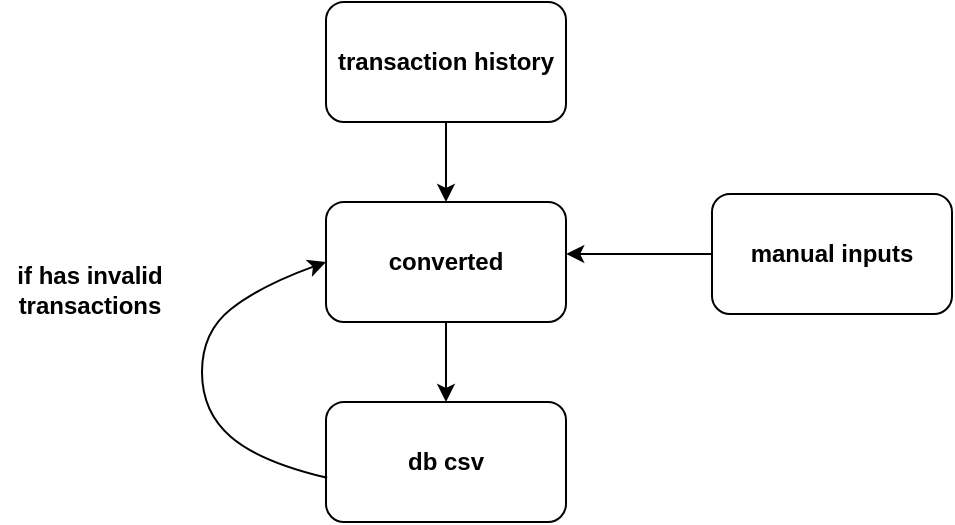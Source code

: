 <mxfile>
    <diagram id="ObOTWNy7gv9DGJwPNkIA" name="Page-1">
        <mxGraphModel dx="645" dy="381" grid="0" gridSize="10" guides="1" tooltips="1" connect="1" arrows="1" fold="1" page="0" pageScale="1" pageWidth="900" pageHeight="1600" math="0" shadow="0">
            <root>
                <mxCell id="0"/>
                <mxCell id="1" parent="0"/>
                <mxCell id="6" style="edgeStyle=none;html=1;exitX=0.5;exitY=1;exitDx=0;exitDy=0;fontStyle=1" parent="1" source="2" target="3" edge="1">
                    <mxGeometry relative="1" as="geometry"/>
                </mxCell>
                <mxCell id="2" value="transaction history" style="rounded=1;whiteSpace=wrap;html=1;fontStyle=1" parent="1" vertex="1">
                    <mxGeometry x="360" y="80" width="120" height="60" as="geometry"/>
                </mxCell>
                <mxCell id="19" style="edgeStyle=none;html=1;exitX=0.5;exitY=1;exitDx=0;exitDy=0;entryX=0.5;entryY=0;entryDx=0;entryDy=0;" edge="1" parent="1" source="3">
                    <mxGeometry relative="1" as="geometry">
                        <mxPoint x="420" y="280" as="targetPoint"/>
                    </mxGeometry>
                </mxCell>
                <mxCell id="3" value="converted" style="rounded=1;whiteSpace=wrap;html=1;fontStyle=1" parent="1" vertex="1">
                    <mxGeometry x="360" y="180" width="120" height="60" as="geometry"/>
                </mxCell>
                <mxCell id="4" value="db csv" style="rounded=1;whiteSpace=wrap;html=1;fontStyle=1" parent="1" vertex="1">
                    <mxGeometry x="360" y="280" width="120" height="60" as="geometry"/>
                </mxCell>
                <mxCell id="12" value="" style="curved=1;endArrow=classic;html=1;entryX=0;entryY=0.5;entryDx=0;entryDy=0;exitX=0.005;exitY=0.632;exitDx=0;exitDy=0;fontStyle=1;exitPerimeter=0;" parent="1" source="4" target="3" edge="1">
                    <mxGeometry width="50" height="50" relative="1" as="geometry">
                        <mxPoint x="250" y="170" as="sourcePoint"/>
                        <mxPoint x="300" y="120" as="targetPoint"/>
                        <Array as="points">
                            <mxPoint x="327" y="310"/>
                            <mxPoint x="298" y="285"/>
                            <mxPoint x="298" y="245"/>
                            <mxPoint x="327" y="222"/>
                        </Array>
                    </mxGeometry>
                </mxCell>
                <mxCell id="17" value="if has invalid transactions" style="text;html=1;strokeColor=none;fillColor=none;align=center;verticalAlign=middle;whiteSpace=wrap;rounded=0;fontStyle=1" parent="1" vertex="1">
                    <mxGeometry x="197" y="204" width="90" height="40" as="geometry"/>
                </mxCell>
                <mxCell id="26" style="edgeStyle=none;html=1;entryX=1.001;entryY=0.433;entryDx=0;entryDy=0;entryPerimeter=0;" edge="1" parent="1" source="22" target="3">
                    <mxGeometry relative="1" as="geometry"/>
                </mxCell>
                <mxCell id="22" value="manual inputs" style="rounded=1;whiteSpace=wrap;html=1;fontStyle=1" vertex="1" parent="1">
                    <mxGeometry x="553" y="176" width="120" height="60" as="geometry"/>
                </mxCell>
            </root>
        </mxGraphModel>
    </diagram>
</mxfile>